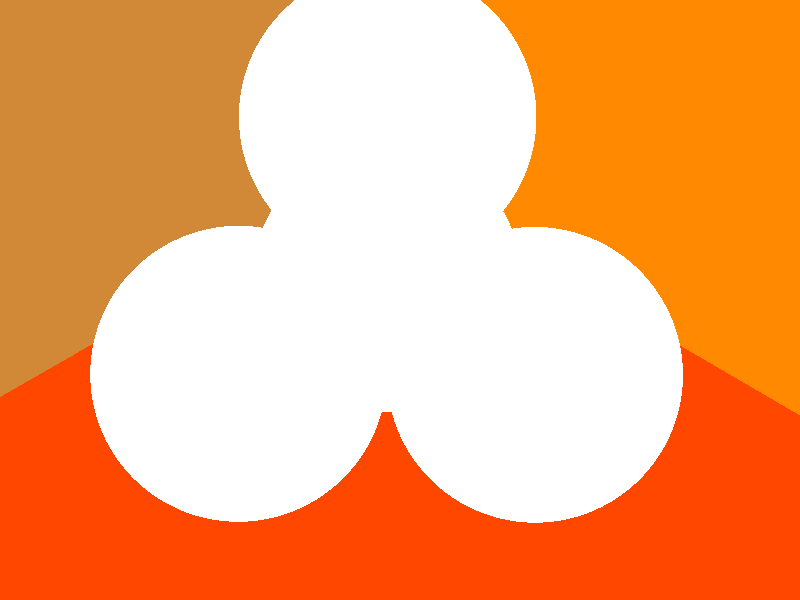 //  4 sphere Chaotic Scattering experiment.
//  Copyright (C) R Radev
//  10.Jan.2002

#version 3.7;

global_settings{
    max_trace_level  256      
    assumed_gamma 2.0
}



#include "colors.inc"


#declare R = 3.00000;  // sphere radius

#declare bb = 20.0;
                       
#local aaa = -40;
#local bbb = bb / pow(2, ((frame_number+1)*0.005));
#local xxx = 0.819614759043;
#local yyy = 0.276269539925;
#local zzz = 0.000000;

            
#declare TT  = 1.414213562373095048801688724209;   // sqrt(2)          
#declare CRadius = R * TT;


#declare CameraLocation = <aaa,aaa,aaa*0.9> ;


#declare Camera_1 = camera {
                angle bbb
                sky z
                right    -x*image_width/image_height
                location  CameraLocation
			    look_at   <xxx,yyy,zzz>
}

camera{Camera_1}



#declare DefaultFinish = finish {
  ambient 0
  diffuse 0
  metallic
  reflection {1 metallic 1} ambient 0 diffuse 0
}

#declare PlaneFinish = finish {
  ambient 0.6 
  diffuse 0.2  
  reflection 0.0 
  brilliance 0.3 
  specular 0.4
}

#declare Sphere_Color = color rgb <1.0, 1.0, 1.0> ;
                                                         
                                                 
union {
    sphere {
       <0,0,0>, CRadius translate <R,R,R> 
    }
    sphere {
       <0,0,0>, CRadius translate <R,-R,-R> 
    }
    sphere {
       <0,0,0>, CRadius translate <-R,R,-R> 
    }
    sphere {
       <0,0,0>, CRadius translate <-R,-R,R> 
    }
    pigment { Sphere_Color } finish { DefaultFinish }
}




#declare RR = 50000;
#declare IN = 0.9;
                                  

#declare Lightplane1 = plane { <-RR,-RR,-RR>, 1
	pigment { Scarlet }
	finish { PlaneFinish }
}

#declare Lightplane2 = plane { <-RR,RR,RR> , 1
	pigment { Gold }
    finish { PlaneFinish }
}

#declare Lightplane3 = plane {<RR,-RR,RR>, 1
	pigment { Orange }
    finish { PlaneFinish }
}

#declare Lightplane4 = plane { <RR,RR,-RR>, 1
	pigment { OrangeRed }
    finish { PlaneFinish }
}

union {
    light_source {
        <-RR,-RR,-RR>
        color rgb < IN, IN, IN > 
        looks_like { Lightplane1 }
        photons {refraction off reflection on}
    }
    light_source {
        <-RR,RR,RR>
        color rgb < IN, IN, IN >
        looks_like { Lightplane2 }
        photons {refraction off reflection on}
    }
    light_source {
        <RR,-RR,RR>
        color rgb < IN, IN, IN >
        looks_like { Lightplane3 }
        photons {refraction off reflection on}
    }
    light_source {
        <RR,RR,-RR>
        color rgb < IN, IN, IN >
        looks_like { Lightplane4 }
        photons {refraction off reflection on}
    }
}
              